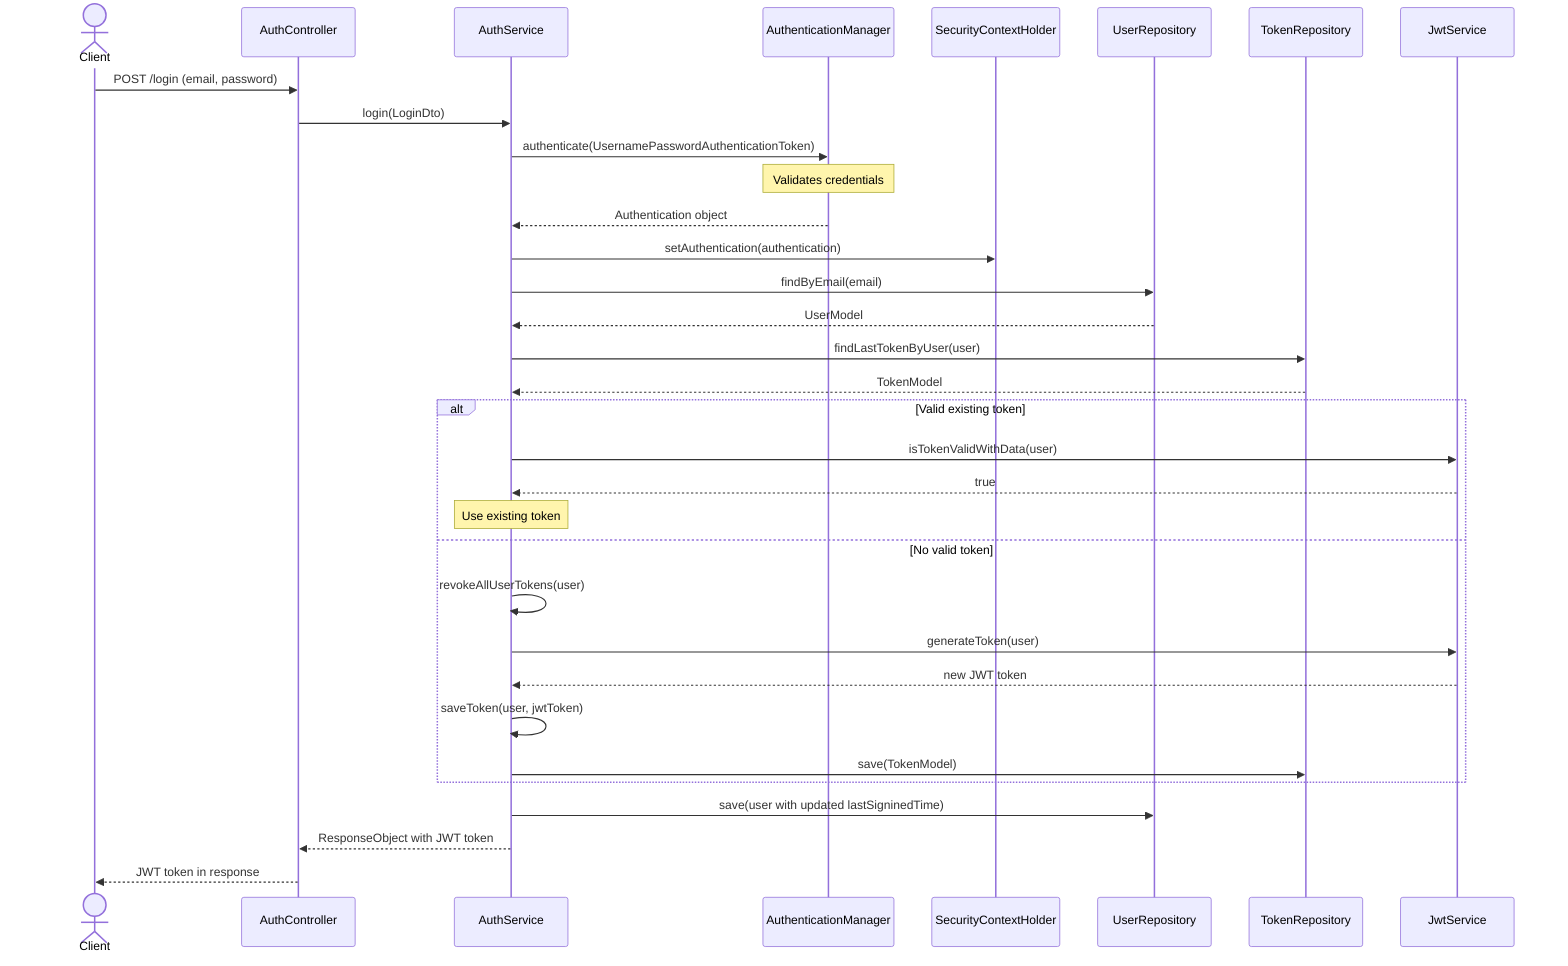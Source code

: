 sequenceDiagram
    actor Client
    participant AC as AuthController
    participant AS as AuthService
    participant AM as AuthenticationManager
    participant SCH as SecurityContextHolder
    participant UR as UserRepository
    participant TR as TokenRepository
    participant JS as JwtService

    Client->>AC: POST /login (email, password)
    AC->>AS: login(LoginDto)
    
    AS->>AM: authenticate(UsernamePasswordAuthenticationToken)
    Note over AM: Validates credentials
    
    AM-->>AS: Authentication object
    
    AS->>SCH: setAuthentication(authentication)
    
    AS->>UR: findByEmail(email)
    UR-->>AS: UserModel
    
    AS->>TR: findLastTokenByUser(user)
    TR-->>AS: TokenModel
    
    alt Valid existing token
        AS->>JS: isTokenValidWithData(user)
        JS-->>AS: true
        Note over AS: Use existing token
    else No valid token
        AS->>AS: revokeAllUserTokens(user)
        AS->>JS: generateToken(user)
        JS-->>AS: new JWT token
        AS->>AS: saveToken(user, jwtToken)
        AS->>TR: save(TokenModel)
    end
    
    AS->>UR: save(user with updated lastSigninedTime)
    
    AS-->>AC: ResponseObject with JWT token
    AC-->>Client: JWT token in response